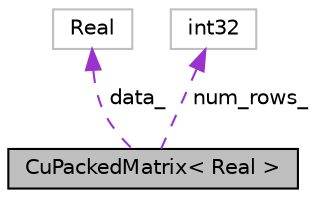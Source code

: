 digraph "CuPackedMatrix&lt; Real &gt;"
{
  edge [fontname="Helvetica",fontsize="10",labelfontname="Helvetica",labelfontsize="10"];
  node [fontname="Helvetica",fontsize="10",shape=record];
  Node3 [label="CuPackedMatrix\< Real \>",height=0.2,width=0.4,color="black", fillcolor="grey75", style="filled", fontcolor="black"];
  Node4 -> Node3 [dir="back",color="darkorchid3",fontsize="10",style="dashed",label=" data_" ,fontname="Helvetica"];
  Node4 [label="Real",height=0.2,width=0.4,color="grey75", fillcolor="white", style="filled"];
  Node5 -> Node3 [dir="back",color="darkorchid3",fontsize="10",style="dashed",label=" num_rows_" ,fontname="Helvetica"];
  Node5 [label="int32",height=0.2,width=0.4,color="grey75", fillcolor="white", style="filled"];
}
